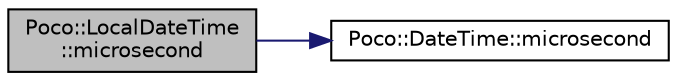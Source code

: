 digraph "Poco::LocalDateTime::microsecond"
{
 // LATEX_PDF_SIZE
  edge [fontname="Helvetica",fontsize="10",labelfontname="Helvetica",labelfontsize="10"];
  node [fontname="Helvetica",fontsize="10",shape=record];
  rankdir="LR";
  Node1 [label="Poco::LocalDateTime\l::microsecond",height=0.2,width=0.4,color="black", fillcolor="grey75", style="filled", fontcolor="black",tooltip="Returns the millisecond (0 to 999)"];
  Node1 -> Node2 [color="midnightblue",fontsize="10",style="solid",fontname="Helvetica"];
  Node2 [label="Poco::DateTime::microsecond",height=0.2,width=0.4,color="black", fillcolor="white", style="filled",URL="$classPoco_1_1DateTime.html#a365a4f359875de90d97376b96264bc77",tooltip="Returns the millisecond (0 to 999)"];
}

